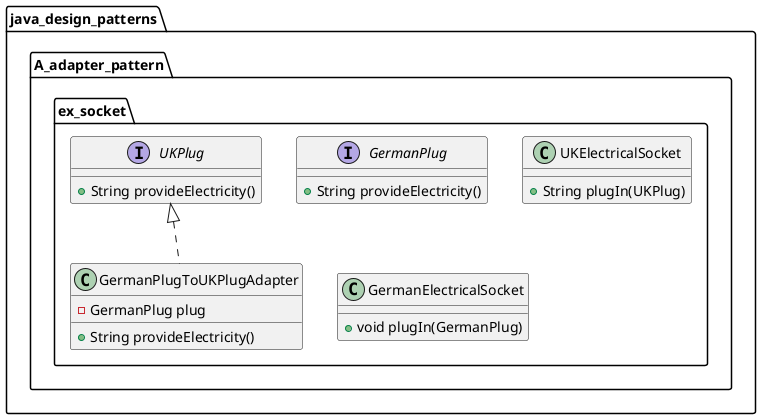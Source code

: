 @startuml
interface java_design_patterns.A_adapter_pattern.ex_socket.GermanPlug {
+ String provideElectricity()
}
interface java_design_patterns.A_adapter_pattern.ex_socket.UKPlug {
+ String provideElectricity()
}
class java_design_patterns.A_adapter_pattern.ex_socket.UKElectricalSocket {
+ String plugIn(UKPlug)
}
class java_design_patterns.A_adapter_pattern.ex_socket.GermanPlugToUKPlugAdapter {
- GermanPlug plug
+ String provideElectricity()
}
class java_design_patterns.A_adapter_pattern.ex_socket.GermanElectricalSocket {
+ void plugIn(GermanPlug)
}


java_design_patterns.A_adapter_pattern.ex_socket.UKPlug <|.. java_design_patterns.A_adapter_pattern.ex_socket.GermanPlugToUKPlugAdapter
@enduml
